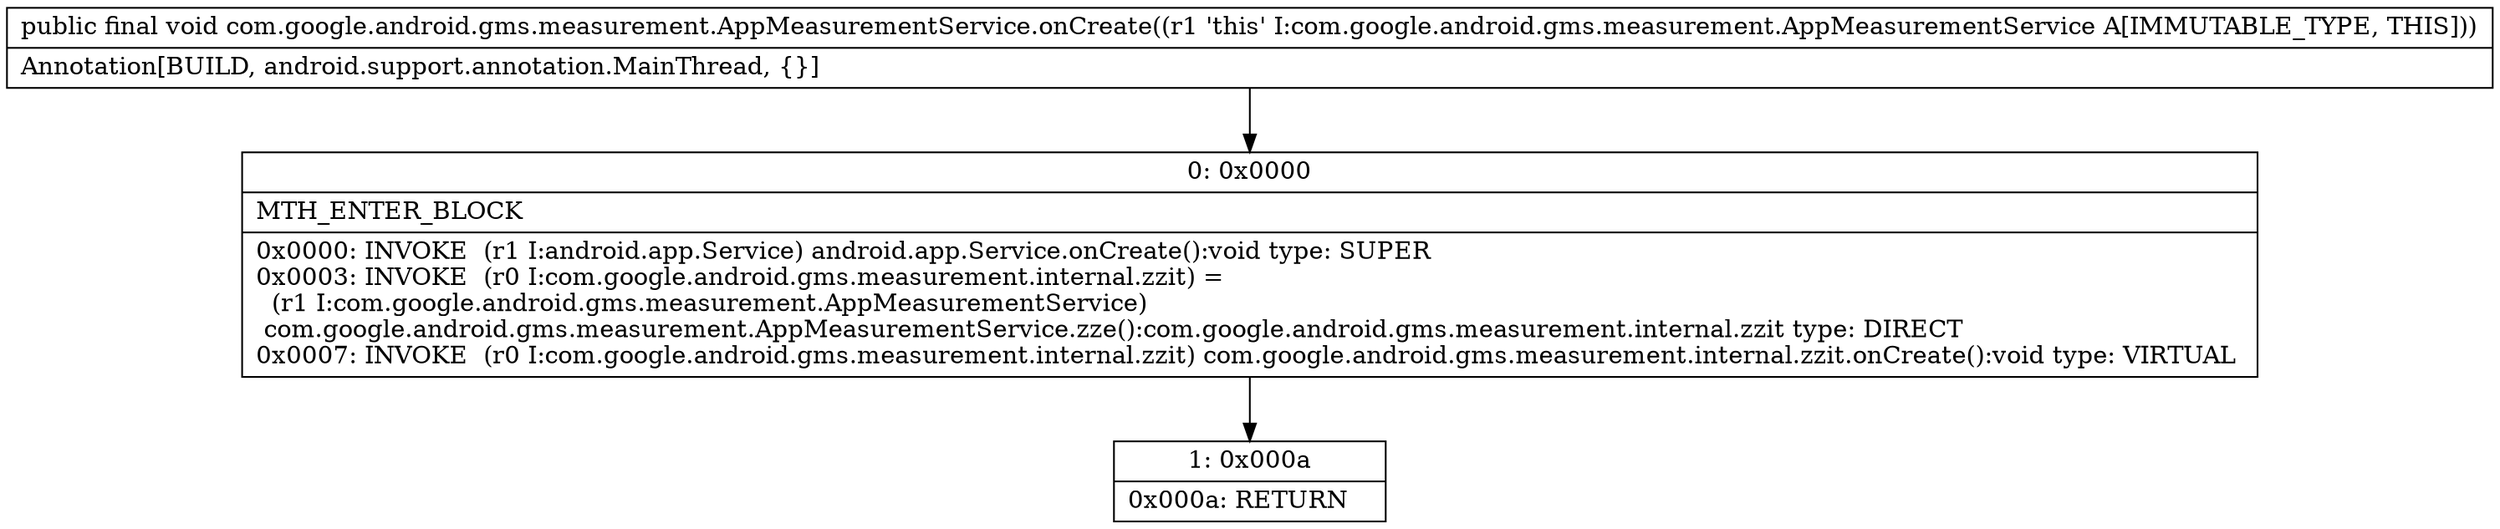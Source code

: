 digraph "CFG forcom.google.android.gms.measurement.AppMeasurementService.onCreate()V" {
Node_0 [shape=record,label="{0\:\ 0x0000|MTH_ENTER_BLOCK\l|0x0000: INVOKE  (r1 I:android.app.Service) android.app.Service.onCreate():void type: SUPER \l0x0003: INVOKE  (r0 I:com.google.android.gms.measurement.internal.zzit) = \l  (r1 I:com.google.android.gms.measurement.AppMeasurementService)\l com.google.android.gms.measurement.AppMeasurementService.zze():com.google.android.gms.measurement.internal.zzit type: DIRECT \l0x0007: INVOKE  (r0 I:com.google.android.gms.measurement.internal.zzit) com.google.android.gms.measurement.internal.zzit.onCreate():void type: VIRTUAL \l}"];
Node_1 [shape=record,label="{1\:\ 0x000a|0x000a: RETURN   \l}"];
MethodNode[shape=record,label="{public final void com.google.android.gms.measurement.AppMeasurementService.onCreate((r1 'this' I:com.google.android.gms.measurement.AppMeasurementService A[IMMUTABLE_TYPE, THIS]))  | Annotation[BUILD, android.support.annotation.MainThread, \{\}]\l}"];
MethodNode -> Node_0;
Node_0 -> Node_1;
}

